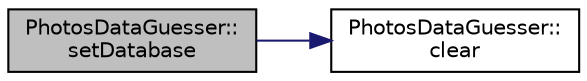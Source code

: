 digraph "PhotosDataGuesser::setDatabase"
{
 // LATEX_PDF_SIZE
  edge [fontname="Helvetica",fontsize="10",labelfontname="Helvetica",labelfontsize="10"];
  node [fontname="Helvetica",fontsize="10",shape=record];
  rankdir="LR";
  Node1 [label="PhotosDataGuesser::\lsetDatabase",height=0.2,width=0.4,color="black", fillcolor="grey75", style="filled", fontcolor="black",tooltip=" "];
  Node1 -> Node2 [color="midnightblue",fontsize="10",style="solid",fontname="Helvetica"];
  Node2 [label="PhotosDataGuesser::\lclear",height=0.2,width=0.4,color="black", fillcolor="white", style="filled",URL="$class_photos_data_guesser.html#aa0545c24c87c505a67b3a92ea3b1d707",tooltip=" "];
}
